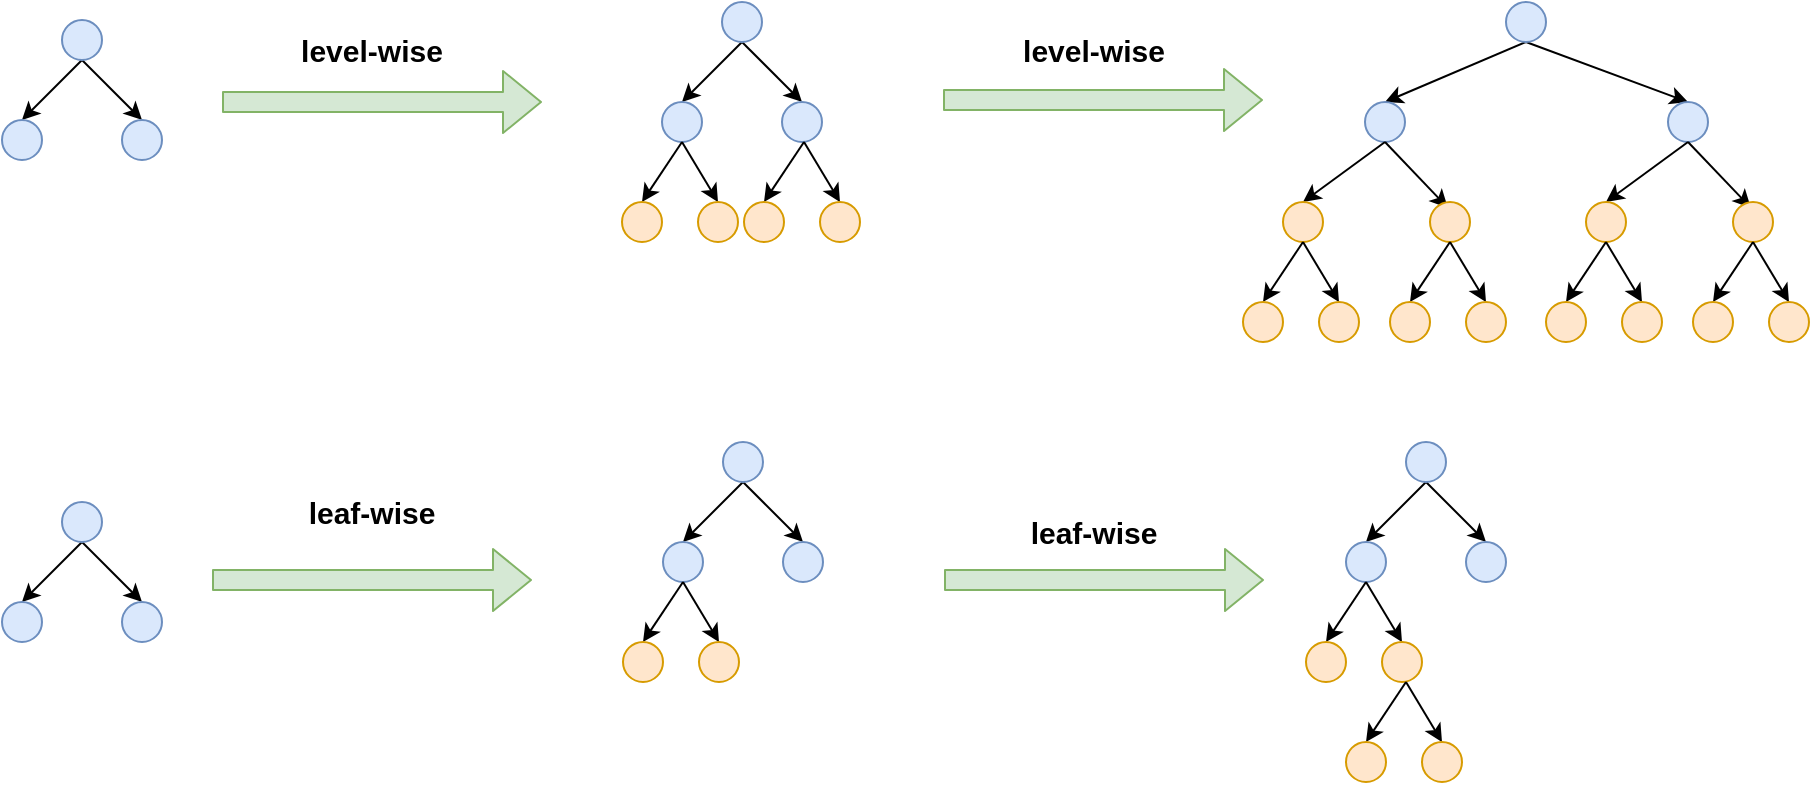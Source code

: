 <mxfile version="12.9.1" type="device"><diagram id="kKLCMAB6VNK9nY_FqLkY" name="Page-1"><mxGraphModel dx="1422" dy="763" grid="1" gridSize="10" guides="1" tooltips="1" connect="1" arrows="1" fold="1" page="1" pageScale="1" pageWidth="827" pageHeight="1169" math="0" shadow="0"><root><mxCell id="0"/><mxCell id="1" parent="0"/><mxCell id="I7eju30thp8dqPJZTqwC-23" style="edgeStyle=none;rounded=0;orthogonalLoop=1;jettySize=auto;html=1;exitX=0.5;exitY=1;exitDx=0;exitDy=0;entryX=0.5;entryY=0;entryDx=0;entryDy=0;" edge="1" parent="1" source="I7eju30thp8dqPJZTqwC-19" target="I7eju30thp8dqPJZTqwC-21"><mxGeometry relative="1" as="geometry"/></mxCell><mxCell id="I7eju30thp8dqPJZTqwC-24" style="edgeStyle=none;rounded=0;orthogonalLoop=1;jettySize=auto;html=1;exitX=0.5;exitY=1;exitDx=0;exitDy=0;entryX=0.5;entryY=0;entryDx=0;entryDy=0;" edge="1" parent="1" source="I7eju30thp8dqPJZTqwC-19" target="I7eju30thp8dqPJZTqwC-22"><mxGeometry relative="1" as="geometry"/></mxCell><mxCell id="I7eju30thp8dqPJZTqwC-19" value="" style="ellipse;whiteSpace=wrap;html=1;aspect=fixed;fillColor=#dae8fc;strokeColor=#6c8ebf;" vertex="1" parent="1"><mxGeometry x="160" y="249" width="20" height="20" as="geometry"/></mxCell><mxCell id="I7eju30thp8dqPJZTqwC-21" value="" style="ellipse;whiteSpace=wrap;html=1;aspect=fixed;fillColor=#dae8fc;strokeColor=#6c8ebf;" vertex="1" parent="1"><mxGeometry x="130" y="299" width="20" height="20" as="geometry"/></mxCell><mxCell id="I7eju30thp8dqPJZTqwC-22" value="" style="ellipse;whiteSpace=wrap;html=1;aspect=fixed;fillColor=#dae8fc;strokeColor=#6c8ebf;" vertex="1" parent="1"><mxGeometry x="190" y="299" width="20" height="20" as="geometry"/></mxCell><mxCell id="I7eju30thp8dqPJZTqwC-25" style="edgeStyle=none;rounded=0;orthogonalLoop=1;jettySize=auto;html=1;exitX=0.5;exitY=1;exitDx=0;exitDy=0;entryX=0.5;entryY=0;entryDx=0;entryDy=0;" edge="1" parent="1" source="I7eju30thp8dqPJZTqwC-27" target="I7eju30thp8dqPJZTqwC-28"><mxGeometry relative="1" as="geometry"/></mxCell><mxCell id="I7eju30thp8dqPJZTqwC-26" style="edgeStyle=none;rounded=0;orthogonalLoop=1;jettySize=auto;html=1;exitX=0.5;exitY=1;exitDx=0;exitDy=0;entryX=0.5;entryY=0;entryDx=0;entryDy=0;" edge="1" parent="1" source="I7eju30thp8dqPJZTqwC-27" target="I7eju30thp8dqPJZTqwC-29"><mxGeometry relative="1" as="geometry"/></mxCell><mxCell id="I7eju30thp8dqPJZTqwC-27" value="" style="ellipse;whiteSpace=wrap;html=1;aspect=fixed;fillColor=#dae8fc;strokeColor=#6c8ebf;" vertex="1" parent="1"><mxGeometry x="490" y="240" width="20" height="20" as="geometry"/></mxCell><mxCell id="I7eju30thp8dqPJZTqwC-28" value="" style="ellipse;whiteSpace=wrap;html=1;aspect=fixed;fillColor=#dae8fc;strokeColor=#6c8ebf;" vertex="1" parent="1"><mxGeometry x="460" y="290" width="20" height="20" as="geometry"/></mxCell><mxCell id="I7eju30thp8dqPJZTqwC-29" value="" style="ellipse;whiteSpace=wrap;html=1;aspect=fixed;fillColor=#dae8fc;strokeColor=#6c8ebf;" vertex="1" parent="1"><mxGeometry x="520" y="290" width="20" height="20" as="geometry"/></mxCell><mxCell id="I7eju30thp8dqPJZTqwC-30" style="edgeStyle=none;rounded=0;orthogonalLoop=1;jettySize=auto;html=1;exitX=0.5;exitY=1;exitDx=0;exitDy=0;entryX=0.5;entryY=0;entryDx=0;entryDy=0;" edge="1" parent="1" target="I7eju30thp8dqPJZTqwC-32"><mxGeometry relative="1" as="geometry"><mxPoint x="470" y="310" as="sourcePoint"/></mxGeometry></mxCell><mxCell id="I7eju30thp8dqPJZTqwC-31" style="edgeStyle=none;rounded=0;orthogonalLoop=1;jettySize=auto;html=1;exitX=0.5;exitY=1;exitDx=0;exitDy=0;entryX=0.5;entryY=0;entryDx=0;entryDy=0;" edge="1" parent="1" target="I7eju30thp8dqPJZTqwC-33"><mxGeometry relative="1" as="geometry"><mxPoint x="470" y="310" as="sourcePoint"/></mxGeometry></mxCell><mxCell id="I7eju30thp8dqPJZTqwC-32" value="" style="ellipse;whiteSpace=wrap;html=1;aspect=fixed;fillColor=#ffe6cc;strokeColor=#d79b00;" vertex="1" parent="1"><mxGeometry x="440" y="340" width="20" height="20" as="geometry"/></mxCell><mxCell id="I7eju30thp8dqPJZTqwC-33" value="" style="ellipse;whiteSpace=wrap;html=1;aspect=fixed;fillColor=#ffe6cc;strokeColor=#d79b00;" vertex="1" parent="1"><mxGeometry x="478" y="340" width="20" height="20" as="geometry"/></mxCell><mxCell id="I7eju30thp8dqPJZTqwC-34" style="edgeStyle=none;rounded=0;orthogonalLoop=1;jettySize=auto;html=1;exitX=0.5;exitY=1;exitDx=0;exitDy=0;entryX=0.5;entryY=0;entryDx=0;entryDy=0;" edge="1" parent="1" target="I7eju30thp8dqPJZTqwC-36"><mxGeometry relative="1" as="geometry"><mxPoint x="531" y="310" as="sourcePoint"/></mxGeometry></mxCell><mxCell id="I7eju30thp8dqPJZTqwC-35" style="edgeStyle=none;rounded=0;orthogonalLoop=1;jettySize=auto;html=1;exitX=0.5;exitY=1;exitDx=0;exitDy=0;entryX=0.5;entryY=0;entryDx=0;entryDy=0;" edge="1" parent="1" target="I7eju30thp8dqPJZTqwC-37"><mxGeometry relative="1" as="geometry"><mxPoint x="531" y="310" as="sourcePoint"/></mxGeometry></mxCell><mxCell id="I7eju30thp8dqPJZTqwC-36" value="" style="ellipse;whiteSpace=wrap;html=1;aspect=fixed;fillColor=#ffe6cc;strokeColor=#d79b00;" vertex="1" parent="1"><mxGeometry x="501" y="340" width="20" height="20" as="geometry"/></mxCell><mxCell id="I7eju30thp8dqPJZTqwC-37" value="" style="ellipse;whiteSpace=wrap;html=1;aspect=fixed;fillColor=#ffe6cc;strokeColor=#d79b00;" vertex="1" parent="1"><mxGeometry x="539" y="340" width="20" height="20" as="geometry"/></mxCell><mxCell id="I7eju30thp8dqPJZTqwC-38" value="" style="shape=flexArrow;endArrow=classic;html=1;fillColor=#d5e8d4;strokeColor=#82b366;" edge="1" parent="1"><mxGeometry width="50" height="50" relative="1" as="geometry"><mxPoint x="240" y="290" as="sourcePoint"/><mxPoint x="400" y="290" as="targetPoint"/></mxGeometry></mxCell><mxCell id="I7eju30thp8dqPJZTqwC-39" value="&lt;b&gt;&lt;font style=&quot;font-size: 15px&quot;&gt;level-wise&lt;/font&gt;&lt;/b&gt;" style="text;html=1;strokeColor=none;fillColor=none;align=center;verticalAlign=middle;whiteSpace=wrap;rounded=0;" vertex="1" parent="1"><mxGeometry x="270" y="249" width="90" height="30" as="geometry"/></mxCell><mxCell id="I7eju30thp8dqPJZTqwC-40" style="edgeStyle=none;rounded=0;orthogonalLoop=1;jettySize=auto;html=1;exitX=0.5;exitY=1;exitDx=0;exitDy=0;entryX=0.5;entryY=0;entryDx=0;entryDy=0;" edge="1" parent="1" source="I7eju30thp8dqPJZTqwC-42" target="I7eju30thp8dqPJZTqwC-43"><mxGeometry relative="1" as="geometry"/></mxCell><mxCell id="I7eju30thp8dqPJZTqwC-41" style="edgeStyle=none;rounded=0;orthogonalLoop=1;jettySize=auto;html=1;exitX=0.5;exitY=1;exitDx=0;exitDy=0;entryX=0.5;entryY=0;entryDx=0;entryDy=0;" edge="1" parent="1" source="I7eju30thp8dqPJZTqwC-42" target="I7eju30thp8dqPJZTqwC-44"><mxGeometry relative="1" as="geometry"/></mxCell><mxCell id="I7eju30thp8dqPJZTqwC-42" value="" style="ellipse;whiteSpace=wrap;html=1;aspect=fixed;fillColor=#dae8fc;strokeColor=#6c8ebf;" vertex="1" parent="1"><mxGeometry x="160" y="490" width="20" height="20" as="geometry"/></mxCell><mxCell id="I7eju30thp8dqPJZTqwC-43" value="" style="ellipse;whiteSpace=wrap;html=1;aspect=fixed;fillColor=#dae8fc;strokeColor=#6c8ebf;" vertex="1" parent="1"><mxGeometry x="130" y="540" width="20" height="20" as="geometry"/></mxCell><mxCell id="I7eju30thp8dqPJZTqwC-44" value="" style="ellipse;whiteSpace=wrap;html=1;aspect=fixed;fillColor=#dae8fc;strokeColor=#6c8ebf;" vertex="1" parent="1"><mxGeometry x="190" y="540" width="20" height="20" as="geometry"/></mxCell><mxCell id="I7eju30thp8dqPJZTqwC-45" style="edgeStyle=none;rounded=0;orthogonalLoop=1;jettySize=auto;html=1;exitX=0.5;exitY=1;exitDx=0;exitDy=0;entryX=0.5;entryY=0;entryDx=0;entryDy=0;" edge="1" parent="1" source="I7eju30thp8dqPJZTqwC-47" target="I7eju30thp8dqPJZTqwC-48"><mxGeometry relative="1" as="geometry"/></mxCell><mxCell id="I7eju30thp8dqPJZTqwC-46" style="edgeStyle=none;rounded=0;orthogonalLoop=1;jettySize=auto;html=1;exitX=0.5;exitY=1;exitDx=0;exitDy=0;entryX=0.5;entryY=0;entryDx=0;entryDy=0;" edge="1" parent="1" source="I7eju30thp8dqPJZTqwC-47" target="I7eju30thp8dqPJZTqwC-49"><mxGeometry relative="1" as="geometry"/></mxCell><mxCell id="I7eju30thp8dqPJZTqwC-47" value="" style="ellipse;whiteSpace=wrap;html=1;aspect=fixed;fillColor=#dae8fc;strokeColor=#6c8ebf;" vertex="1" parent="1"><mxGeometry x="490.5" y="460" width="20" height="20" as="geometry"/></mxCell><mxCell id="I7eju30thp8dqPJZTqwC-48" value="" style="ellipse;whiteSpace=wrap;html=1;aspect=fixed;fillColor=#dae8fc;strokeColor=#6c8ebf;" vertex="1" parent="1"><mxGeometry x="460.5" y="510" width="20" height="20" as="geometry"/></mxCell><mxCell id="I7eju30thp8dqPJZTqwC-49" value="" style="ellipse;whiteSpace=wrap;html=1;aspect=fixed;fillColor=#dae8fc;strokeColor=#6c8ebf;" vertex="1" parent="1"><mxGeometry x="520.5" y="510" width="20" height="20" as="geometry"/></mxCell><mxCell id="I7eju30thp8dqPJZTqwC-50" style="edgeStyle=none;rounded=0;orthogonalLoop=1;jettySize=auto;html=1;exitX=0.5;exitY=1;exitDx=0;exitDy=0;entryX=0.5;entryY=0;entryDx=0;entryDy=0;" edge="1" parent="1" target="I7eju30thp8dqPJZTqwC-52"><mxGeometry relative="1" as="geometry"><mxPoint x="470.5" y="530" as="sourcePoint"/></mxGeometry></mxCell><mxCell id="I7eju30thp8dqPJZTqwC-51" style="edgeStyle=none;rounded=0;orthogonalLoop=1;jettySize=auto;html=1;exitX=0.5;exitY=1;exitDx=0;exitDy=0;entryX=0.5;entryY=0;entryDx=0;entryDy=0;" edge="1" parent="1" target="I7eju30thp8dqPJZTqwC-53"><mxGeometry relative="1" as="geometry"><mxPoint x="470.5" y="530" as="sourcePoint"/></mxGeometry></mxCell><mxCell id="I7eju30thp8dqPJZTqwC-52" value="" style="ellipse;whiteSpace=wrap;html=1;aspect=fixed;fillColor=#ffe6cc;strokeColor=#d79b00;" vertex="1" parent="1"><mxGeometry x="440.5" y="560" width="20" height="20" as="geometry"/></mxCell><mxCell id="I7eju30thp8dqPJZTqwC-53" value="" style="ellipse;whiteSpace=wrap;html=1;aspect=fixed;fillColor=#ffe6cc;strokeColor=#d79b00;" vertex="1" parent="1"><mxGeometry x="478.5" y="560" width="20" height="20" as="geometry"/></mxCell><mxCell id="I7eju30thp8dqPJZTqwC-59" value="&lt;b&gt;&lt;font style=&quot;font-size: 15px&quot;&gt;leaf-wise&lt;/font&gt;&lt;/b&gt;" style="text;html=1;strokeColor=none;fillColor=none;align=center;verticalAlign=middle;whiteSpace=wrap;rounded=0;" vertex="1" parent="1"><mxGeometry x="270" y="480" width="90" height="30" as="geometry"/></mxCell><mxCell id="I7eju30thp8dqPJZTqwC-60" style="edgeStyle=none;rounded=0;orthogonalLoop=1;jettySize=auto;html=1;exitX=0.5;exitY=1;exitDx=0;exitDy=0;entryX=0.5;entryY=0;entryDx=0;entryDy=0;" edge="1" parent="1" source="I7eju30thp8dqPJZTqwC-62" target="I7eju30thp8dqPJZTqwC-63"><mxGeometry relative="1" as="geometry"/></mxCell><mxCell id="I7eju30thp8dqPJZTqwC-61" style="edgeStyle=none;rounded=0;orthogonalLoop=1;jettySize=auto;html=1;exitX=0.5;exitY=1;exitDx=0;exitDy=0;entryX=0.5;entryY=0;entryDx=0;entryDy=0;" edge="1" parent="1" source="I7eju30thp8dqPJZTqwC-62" target="I7eju30thp8dqPJZTqwC-64"><mxGeometry relative="1" as="geometry"/></mxCell><mxCell id="I7eju30thp8dqPJZTqwC-62" value="" style="ellipse;whiteSpace=wrap;html=1;aspect=fixed;fillColor=#dae8fc;strokeColor=#6c8ebf;" vertex="1" parent="1"><mxGeometry x="832" y="460" width="20" height="20" as="geometry"/></mxCell><mxCell id="I7eju30thp8dqPJZTqwC-63" value="" style="ellipse;whiteSpace=wrap;html=1;aspect=fixed;fillColor=#dae8fc;strokeColor=#6c8ebf;" vertex="1" parent="1"><mxGeometry x="802" y="510" width="20" height="20" as="geometry"/></mxCell><mxCell id="I7eju30thp8dqPJZTqwC-64" value="" style="ellipse;whiteSpace=wrap;html=1;aspect=fixed;fillColor=#dae8fc;strokeColor=#6c8ebf;" vertex="1" parent="1"><mxGeometry x="862" y="510" width="20" height="20" as="geometry"/></mxCell><mxCell id="I7eju30thp8dqPJZTqwC-65" style="edgeStyle=none;rounded=0;orthogonalLoop=1;jettySize=auto;html=1;exitX=0.5;exitY=1;exitDx=0;exitDy=0;entryX=0.5;entryY=0;entryDx=0;entryDy=0;" edge="1" parent="1"><mxGeometry relative="1" as="geometry"><mxPoint x="812" y="530" as="sourcePoint"/><mxPoint x="792" y="560" as="targetPoint"/></mxGeometry></mxCell><mxCell id="I7eju30thp8dqPJZTqwC-66" style="edgeStyle=none;rounded=0;orthogonalLoop=1;jettySize=auto;html=1;exitX=0.5;exitY=1;exitDx=0;exitDy=0;entryX=0.5;entryY=0;entryDx=0;entryDy=0;" edge="1" parent="1" target="I7eju30thp8dqPJZTqwC-68"><mxGeometry relative="1" as="geometry"><mxPoint x="812" y="530" as="sourcePoint"/></mxGeometry></mxCell><mxCell id="I7eju30thp8dqPJZTqwC-67" value="" style="ellipse;whiteSpace=wrap;html=1;aspect=fixed;fillColor=#ffe6cc;strokeColor=#d79b00;" vertex="1" parent="1"><mxGeometry x="782" y="560" width="20" height="20" as="geometry"/></mxCell><mxCell id="I7eju30thp8dqPJZTqwC-68" value="" style="ellipse;whiteSpace=wrap;html=1;aspect=fixed;fillColor=#ffe6cc;strokeColor=#d79b00;" vertex="1" parent="1"><mxGeometry x="820" y="560" width="20" height="20" as="geometry"/></mxCell><mxCell id="I7eju30thp8dqPJZTqwC-69" style="edgeStyle=none;rounded=0;orthogonalLoop=1;jettySize=auto;html=1;exitX=0.5;exitY=1;exitDx=0;exitDy=0;entryX=0.5;entryY=0;entryDx=0;entryDy=0;" edge="1" parent="1" target="I7eju30thp8dqPJZTqwC-71"><mxGeometry relative="1" as="geometry"><mxPoint x="832" y="580" as="sourcePoint"/></mxGeometry></mxCell><mxCell id="I7eju30thp8dqPJZTqwC-70" style="edgeStyle=none;rounded=0;orthogonalLoop=1;jettySize=auto;html=1;exitX=0.5;exitY=1;exitDx=0;exitDy=0;entryX=0.5;entryY=0;entryDx=0;entryDy=0;" edge="1" parent="1" target="I7eju30thp8dqPJZTqwC-72"><mxGeometry relative="1" as="geometry"><mxPoint x="832" y="580" as="sourcePoint"/></mxGeometry></mxCell><mxCell id="I7eju30thp8dqPJZTqwC-71" value="" style="ellipse;whiteSpace=wrap;html=1;aspect=fixed;fillColor=#ffe6cc;strokeColor=#d79b00;" vertex="1" parent="1"><mxGeometry x="802" y="610" width="20" height="20" as="geometry"/></mxCell><mxCell id="I7eju30thp8dqPJZTqwC-72" value="" style="ellipse;whiteSpace=wrap;html=1;aspect=fixed;fillColor=#ffe6cc;strokeColor=#d79b00;" vertex="1" parent="1"><mxGeometry x="840" y="610" width="20" height="20" as="geometry"/></mxCell><mxCell id="I7eju30thp8dqPJZTqwC-75" value="&lt;b&gt;&lt;font style=&quot;font-size: 15px&quot;&gt;leaf-wise&lt;/font&gt;&lt;/b&gt;" style="text;html=1;strokeColor=none;fillColor=none;align=center;verticalAlign=middle;whiteSpace=wrap;rounded=0;" vertex="1" parent="1"><mxGeometry x="630.5" y="490" width="90" height="30" as="geometry"/></mxCell><mxCell id="I7eju30thp8dqPJZTqwC-76" style="edgeStyle=none;rounded=0;orthogonalLoop=1;jettySize=auto;html=1;exitX=0.5;exitY=1;exitDx=0;exitDy=0;entryX=0.5;entryY=0;entryDx=0;entryDy=0;" edge="1" parent="1" source="I7eju30thp8dqPJZTqwC-78" target="I7eju30thp8dqPJZTqwC-79"><mxGeometry relative="1" as="geometry"/></mxCell><mxCell id="I7eju30thp8dqPJZTqwC-77" style="edgeStyle=none;rounded=0;orthogonalLoop=1;jettySize=auto;html=1;exitX=0.5;exitY=1;exitDx=0;exitDy=0;entryX=0.5;entryY=0;entryDx=0;entryDy=0;" edge="1" parent="1" source="I7eju30thp8dqPJZTqwC-78" target="I7eju30thp8dqPJZTqwC-80"><mxGeometry relative="1" as="geometry"/></mxCell><mxCell id="I7eju30thp8dqPJZTqwC-78" value="" style="ellipse;whiteSpace=wrap;html=1;aspect=fixed;fillColor=#dae8fc;strokeColor=#6c8ebf;" vertex="1" parent="1"><mxGeometry x="882" y="240" width="20" height="20" as="geometry"/></mxCell><mxCell id="I7eju30thp8dqPJZTqwC-79" value="" style="ellipse;whiteSpace=wrap;html=1;aspect=fixed;fillColor=#dae8fc;strokeColor=#6c8ebf;" vertex="1" parent="1"><mxGeometry x="811.5" y="290" width="20" height="20" as="geometry"/></mxCell><mxCell id="I7eju30thp8dqPJZTqwC-80" value="" style="ellipse;whiteSpace=wrap;html=1;aspect=fixed;fillColor=#dae8fc;strokeColor=#6c8ebf;" vertex="1" parent="1"><mxGeometry x="963" y="290" width="20" height="20" as="geometry"/></mxCell><mxCell id="I7eju30thp8dqPJZTqwC-81" style="edgeStyle=none;rounded=0;orthogonalLoop=1;jettySize=auto;html=1;exitX=0.5;exitY=1;exitDx=0;exitDy=0;entryX=0.5;entryY=0;entryDx=0;entryDy=0;" edge="1" parent="1" target="I7eju30thp8dqPJZTqwC-83"><mxGeometry relative="1" as="geometry"><mxPoint x="821.5" y="310" as="sourcePoint"/></mxGeometry></mxCell><mxCell id="I7eju30thp8dqPJZTqwC-82" style="edgeStyle=none;rounded=0;orthogonalLoop=1;jettySize=auto;html=1;exitX=0.5;exitY=1;exitDx=0;exitDy=0;entryX=0;entryY=0;entryDx=0;entryDy=0;" edge="1" parent="1"><mxGeometry relative="1" as="geometry"><mxPoint x="821.5" y="310" as="sourcePoint"/><mxPoint x="852.929" y="342.929" as="targetPoint"/></mxGeometry></mxCell><mxCell id="I7eju30thp8dqPJZTqwC-83" value="" style="ellipse;whiteSpace=wrap;html=1;aspect=fixed;fillColor=#ffe6cc;strokeColor=#d79b00;" vertex="1" parent="1"><mxGeometry x="770.5" y="340" width="20" height="20" as="geometry"/></mxCell><mxCell id="I7eju30thp8dqPJZTqwC-89" style="edgeStyle=none;rounded=0;orthogonalLoop=1;jettySize=auto;html=1;exitX=0.5;exitY=1;exitDx=0;exitDy=0;entryX=0.5;entryY=0;entryDx=0;entryDy=0;" edge="1" parent="1" target="I7eju30thp8dqPJZTqwC-91"><mxGeometry relative="1" as="geometry"><mxPoint x="780.5" y="360" as="sourcePoint"/></mxGeometry></mxCell><mxCell id="I7eju30thp8dqPJZTqwC-90" style="edgeStyle=none;rounded=0;orthogonalLoop=1;jettySize=auto;html=1;exitX=0.5;exitY=1;exitDx=0;exitDy=0;entryX=0.5;entryY=0;entryDx=0;entryDy=0;" edge="1" parent="1" target="I7eju30thp8dqPJZTqwC-92"><mxGeometry relative="1" as="geometry"><mxPoint x="780.5" y="360" as="sourcePoint"/></mxGeometry></mxCell><mxCell id="I7eju30thp8dqPJZTqwC-91" value="" style="ellipse;whiteSpace=wrap;html=1;aspect=fixed;fillColor=#ffe6cc;strokeColor=#d79b00;" vertex="1" parent="1"><mxGeometry x="750.5" y="390" width="20" height="20" as="geometry"/></mxCell><mxCell id="I7eju30thp8dqPJZTqwC-92" value="" style="ellipse;whiteSpace=wrap;html=1;aspect=fixed;fillColor=#ffe6cc;strokeColor=#d79b00;" vertex="1" parent="1"><mxGeometry x="788.5" y="390" width="20" height="20" as="geometry"/></mxCell><mxCell id="I7eju30thp8dqPJZTqwC-94" value="" style="ellipse;whiteSpace=wrap;html=1;aspect=fixed;fillColor=#ffe6cc;strokeColor=#d79b00;" vertex="1" parent="1"><mxGeometry x="844" y="340" width="20" height="20" as="geometry"/></mxCell><mxCell id="I7eju30thp8dqPJZTqwC-95" style="edgeStyle=none;rounded=0;orthogonalLoop=1;jettySize=auto;html=1;exitX=0.5;exitY=1;exitDx=0;exitDy=0;entryX=0.5;entryY=0;entryDx=0;entryDy=0;" edge="1" parent="1" target="I7eju30thp8dqPJZTqwC-97"><mxGeometry relative="1" as="geometry"><mxPoint x="854" y="360" as="sourcePoint"/></mxGeometry></mxCell><mxCell id="I7eju30thp8dqPJZTqwC-96" style="edgeStyle=none;rounded=0;orthogonalLoop=1;jettySize=auto;html=1;exitX=0.5;exitY=1;exitDx=0;exitDy=0;entryX=0.5;entryY=0;entryDx=0;entryDy=0;" edge="1" parent="1" target="I7eju30thp8dqPJZTqwC-98"><mxGeometry relative="1" as="geometry"><mxPoint x="854" y="360" as="sourcePoint"/></mxGeometry></mxCell><mxCell id="I7eju30thp8dqPJZTqwC-97" value="" style="ellipse;whiteSpace=wrap;html=1;aspect=fixed;fillColor=#ffe6cc;strokeColor=#d79b00;" vertex="1" parent="1"><mxGeometry x="824" y="390" width="20" height="20" as="geometry"/></mxCell><mxCell id="I7eju30thp8dqPJZTqwC-98" value="" style="ellipse;whiteSpace=wrap;html=1;aspect=fixed;fillColor=#ffe6cc;strokeColor=#d79b00;" vertex="1" parent="1"><mxGeometry x="862" y="390" width="20" height="20" as="geometry"/></mxCell><mxCell id="I7eju30thp8dqPJZTqwC-109" style="edgeStyle=none;rounded=0;orthogonalLoop=1;jettySize=auto;html=1;exitX=0.5;exitY=1;exitDx=0;exitDy=0;entryX=0.5;entryY=0;entryDx=0;entryDy=0;" edge="1" parent="1" target="I7eju30thp8dqPJZTqwC-111"><mxGeometry relative="1" as="geometry"><mxPoint x="973" y="310" as="sourcePoint"/></mxGeometry></mxCell><mxCell id="I7eju30thp8dqPJZTqwC-110" style="edgeStyle=none;rounded=0;orthogonalLoop=1;jettySize=auto;html=1;exitX=0.5;exitY=1;exitDx=0;exitDy=0;entryX=0;entryY=0;entryDx=0;entryDy=0;" edge="1" parent="1"><mxGeometry relative="1" as="geometry"><mxPoint x="973" y="310" as="sourcePoint"/><mxPoint x="1004.429" y="342.929" as="targetPoint"/></mxGeometry></mxCell><mxCell id="I7eju30thp8dqPJZTqwC-111" value="" style="ellipse;whiteSpace=wrap;html=1;aspect=fixed;fillColor=#ffe6cc;strokeColor=#d79b00;" vertex="1" parent="1"><mxGeometry x="922" y="340" width="20" height="20" as="geometry"/></mxCell><mxCell id="I7eju30thp8dqPJZTqwC-112" style="edgeStyle=none;rounded=0;orthogonalLoop=1;jettySize=auto;html=1;exitX=0.5;exitY=1;exitDx=0;exitDy=0;entryX=0.5;entryY=0;entryDx=0;entryDy=0;" edge="1" parent="1" target="I7eju30thp8dqPJZTqwC-114"><mxGeometry relative="1" as="geometry"><mxPoint x="932" y="360" as="sourcePoint"/></mxGeometry></mxCell><mxCell id="I7eju30thp8dqPJZTqwC-113" style="edgeStyle=none;rounded=0;orthogonalLoop=1;jettySize=auto;html=1;exitX=0.5;exitY=1;exitDx=0;exitDy=0;entryX=0.5;entryY=0;entryDx=0;entryDy=0;" edge="1" parent="1" target="I7eju30thp8dqPJZTqwC-115"><mxGeometry relative="1" as="geometry"><mxPoint x="932" y="360" as="sourcePoint"/></mxGeometry></mxCell><mxCell id="I7eju30thp8dqPJZTqwC-114" value="" style="ellipse;whiteSpace=wrap;html=1;aspect=fixed;fillColor=#ffe6cc;strokeColor=#d79b00;" vertex="1" parent="1"><mxGeometry x="902" y="390" width="20" height="20" as="geometry"/></mxCell><mxCell id="I7eju30thp8dqPJZTqwC-115" value="" style="ellipse;whiteSpace=wrap;html=1;aspect=fixed;fillColor=#ffe6cc;strokeColor=#d79b00;" vertex="1" parent="1"><mxGeometry x="940" y="390" width="20" height="20" as="geometry"/></mxCell><mxCell id="I7eju30thp8dqPJZTqwC-116" value="" style="ellipse;whiteSpace=wrap;html=1;aspect=fixed;fillColor=#ffe6cc;strokeColor=#d79b00;" vertex="1" parent="1"><mxGeometry x="995.5" y="340" width="20" height="20" as="geometry"/></mxCell><mxCell id="I7eju30thp8dqPJZTqwC-117" style="edgeStyle=none;rounded=0;orthogonalLoop=1;jettySize=auto;html=1;exitX=0.5;exitY=1;exitDx=0;exitDy=0;entryX=0.5;entryY=0;entryDx=0;entryDy=0;" edge="1" parent="1" target="I7eju30thp8dqPJZTqwC-119"><mxGeometry relative="1" as="geometry"><mxPoint x="1005.5" y="360" as="sourcePoint"/></mxGeometry></mxCell><mxCell id="I7eju30thp8dqPJZTqwC-118" style="edgeStyle=none;rounded=0;orthogonalLoop=1;jettySize=auto;html=1;exitX=0.5;exitY=1;exitDx=0;exitDy=0;entryX=0.5;entryY=0;entryDx=0;entryDy=0;" edge="1" parent="1" target="I7eju30thp8dqPJZTqwC-120"><mxGeometry relative="1" as="geometry"><mxPoint x="1005.5" y="360" as="sourcePoint"/></mxGeometry></mxCell><mxCell id="I7eju30thp8dqPJZTqwC-119" value="" style="ellipse;whiteSpace=wrap;html=1;aspect=fixed;fillColor=#ffe6cc;strokeColor=#d79b00;" vertex="1" parent="1"><mxGeometry x="975.5" y="390" width="20" height="20" as="geometry"/></mxCell><mxCell id="I7eju30thp8dqPJZTqwC-120" value="" style="ellipse;whiteSpace=wrap;html=1;aspect=fixed;fillColor=#ffe6cc;strokeColor=#d79b00;" vertex="1" parent="1"><mxGeometry x="1013.5" y="390" width="20" height="20" as="geometry"/></mxCell><mxCell id="I7eju30thp8dqPJZTqwC-121" value="" style="shape=flexArrow;endArrow=classic;html=1;fillColor=#d5e8d4;strokeColor=#82b366;" edge="1" parent="1"><mxGeometry width="50" height="50" relative="1" as="geometry"><mxPoint x="600.5" y="289" as="sourcePoint"/><mxPoint x="760.5" y="289" as="targetPoint"/></mxGeometry></mxCell><mxCell id="I7eju30thp8dqPJZTqwC-122" value="&lt;b&gt;&lt;font style=&quot;font-size: 15px&quot;&gt;level-wise&lt;/font&gt;&lt;/b&gt;" style="text;html=1;strokeColor=none;fillColor=none;align=center;verticalAlign=middle;whiteSpace=wrap;rounded=0;" vertex="1" parent="1"><mxGeometry x="630.5" y="249" width="90" height="30" as="geometry"/></mxCell><mxCell id="I7eju30thp8dqPJZTqwC-123" value="" style="shape=flexArrow;endArrow=classic;html=1;fillColor=#d5e8d4;strokeColor=#82b366;" edge="1" parent="1"><mxGeometry width="50" height="50" relative="1" as="geometry"><mxPoint x="235" y="529" as="sourcePoint"/><mxPoint x="395" y="529" as="targetPoint"/></mxGeometry></mxCell><mxCell id="I7eju30thp8dqPJZTqwC-124" value="" style="shape=flexArrow;endArrow=classic;html=1;fillColor=#d5e8d4;strokeColor=#82b366;" edge="1" parent="1"><mxGeometry width="50" height="50" relative="1" as="geometry"><mxPoint x="601" y="529" as="sourcePoint"/><mxPoint x="761" y="529" as="targetPoint"/></mxGeometry></mxCell></root></mxGraphModel></diagram></mxfile>